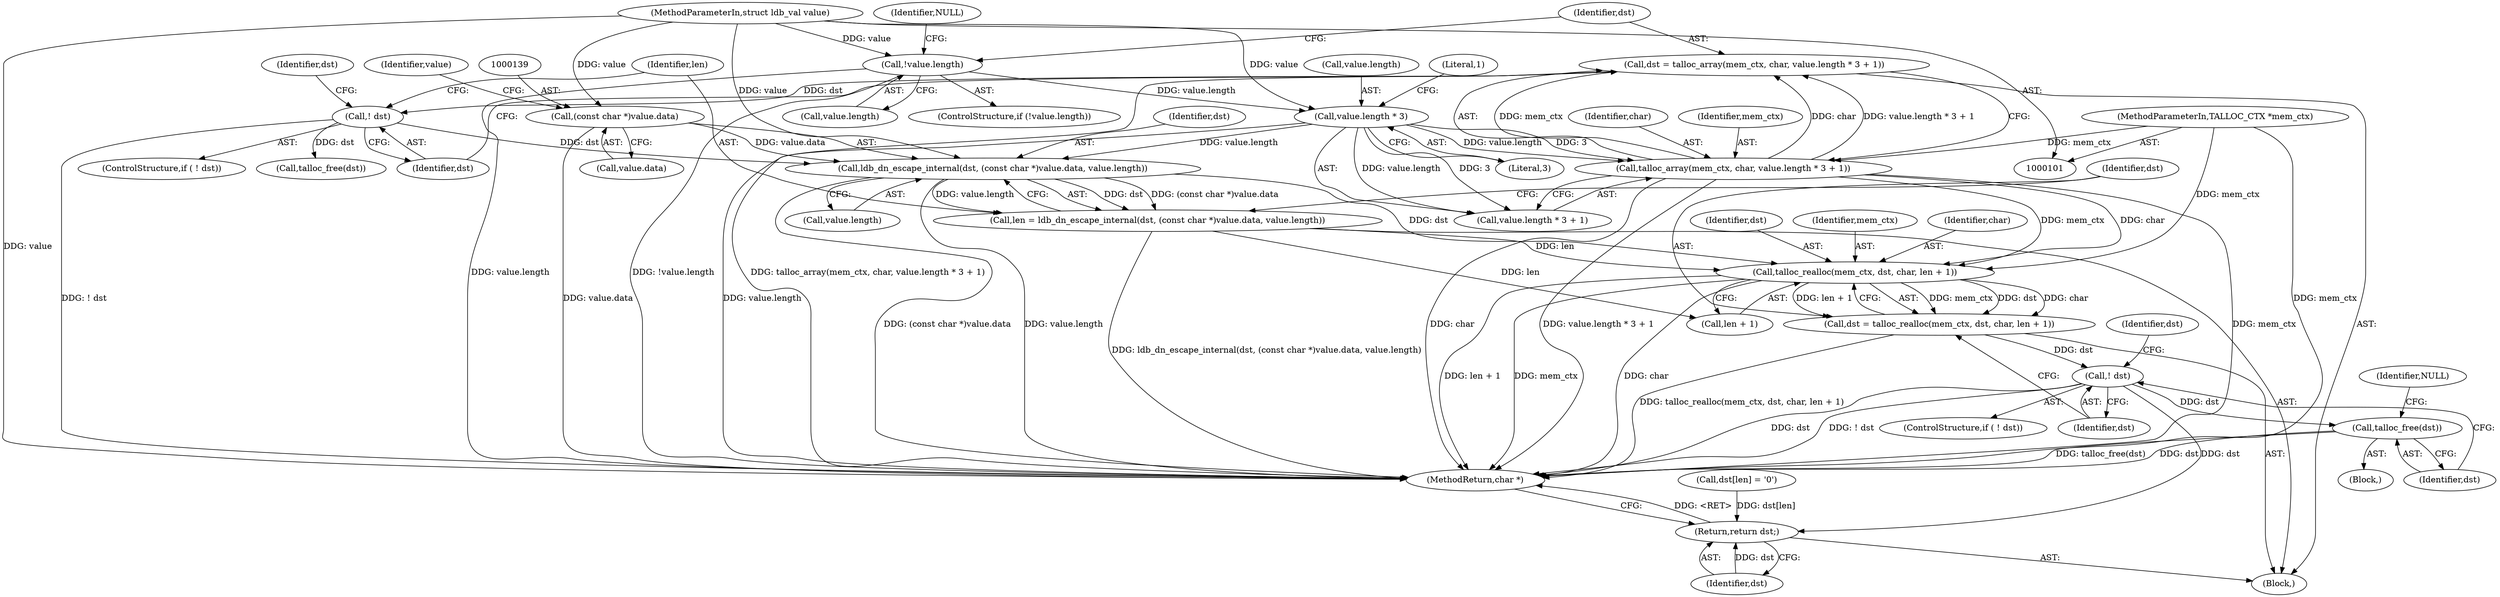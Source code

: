 digraph "0_samba_0454b95657846fcecf0f51b6f1194faac02518bd@API" {
"1000148" [label="(Call,talloc_realloc(mem_ctx, dst, char, len + 1))"];
"1000116" [label="(Call,talloc_array(mem_ctx, char, value.length * 3 + 1))"];
"1000102" [label="(MethodParameterIn,TALLOC_CTX *mem_ctx)"];
"1000120" [label="(Call,value.length * 3)"];
"1000108" [label="(Call,!value.length)"];
"1000103" [label="(MethodParameterIn,struct ldb_val value)"];
"1000136" [label="(Call,ldb_dn_escape_internal(dst, (const char *)value.data, value.length))"];
"1000127" [label="(Call,! dst)"];
"1000114" [label="(Call,dst = talloc_array(mem_ctx, char, value.length * 3 + 1))"];
"1000138" [label="(Call,(const char *)value.data)"];
"1000134" [label="(Call,len = ldb_dn_escape_internal(dst, (const char *)value.data, value.length))"];
"1000146" [label="(Call,dst = talloc_realloc(mem_ctx, dst, char, len + 1))"];
"1000156" [label="(Call,! dst)"];
"1000159" [label="(Call,talloc_free(dst))"];
"1000168" [label="(Return,return dst;)"];
"1000116" [label="(Call,talloc_array(mem_ctx, char, value.length * 3 + 1))"];
"1000143" [label="(Call,value.length)"];
"1000124" [label="(Literal,3)"];
"1000156" [label="(Call,! dst)"];
"1000114" [label="(Call,dst = talloc_array(mem_ctx, char, value.length * 3 + 1))"];
"1000137" [label="(Identifier,dst)"];
"1000128" [label="(Identifier,dst)"];
"1000168" [label="(Return,return dst;)"];
"1000150" [label="(Identifier,dst)"];
"1000134" [label="(Call,len = ldb_dn_escape_internal(dst, (const char *)value.data, value.length))"];
"1000118" [label="(Identifier,char)"];
"1000152" [label="(Call,len + 1)"];
"1000125" [label="(Literal,1)"];
"1000115" [label="(Identifier,dst)"];
"1000155" [label="(ControlStructure,if ( ! dst))"];
"1000119" [label="(Call,value.length * 3 + 1)"];
"1000159" [label="(Call,talloc_free(dst))"];
"1000120" [label="(Call,value.length * 3)"];
"1000140" [label="(Call,value.data)"];
"1000162" [label="(Identifier,NULL)"];
"1000138" [label="(Call,(const char *)value.data)"];
"1000157" [label="(Identifier,dst)"];
"1000108" [label="(Call,!value.length)"];
"1000127" [label="(Call,! dst)"];
"1000126" [label="(ControlStructure,if ( ! dst))"];
"1000130" [label="(Call,talloc_free(dst))"];
"1000144" [label="(Identifier,value)"];
"1000117" [label="(Identifier,mem_ctx)"];
"1000107" [label="(ControlStructure,if (!value.length))"];
"1000170" [label="(MethodReturn,char *)"];
"1000103" [label="(MethodParameterIn,struct ldb_val value)"];
"1000146" [label="(Call,dst = talloc_realloc(mem_ctx, dst, char, len + 1))"];
"1000121" [label="(Call,value.length)"];
"1000135" [label="(Identifier,len)"];
"1000158" [label="(Block,)"];
"1000148" [label="(Call,talloc_realloc(mem_ctx, dst, char, len + 1))"];
"1000149" [label="(Identifier,mem_ctx)"];
"1000102" [label="(MethodParameterIn,TALLOC_CTX *mem_ctx)"];
"1000113" [label="(Identifier,NULL)"];
"1000163" [label="(Call,dst[len] = '\0')"];
"1000109" [label="(Call,value.length)"];
"1000147" [label="(Identifier,dst)"];
"1000160" [label="(Identifier,dst)"];
"1000131" [label="(Identifier,dst)"];
"1000104" [label="(Block,)"];
"1000151" [label="(Identifier,char)"];
"1000169" [label="(Identifier,dst)"];
"1000165" [label="(Identifier,dst)"];
"1000136" [label="(Call,ldb_dn_escape_internal(dst, (const char *)value.data, value.length))"];
"1000148" -> "1000146"  [label="AST: "];
"1000148" -> "1000152"  [label="CFG: "];
"1000149" -> "1000148"  [label="AST: "];
"1000150" -> "1000148"  [label="AST: "];
"1000151" -> "1000148"  [label="AST: "];
"1000152" -> "1000148"  [label="AST: "];
"1000146" -> "1000148"  [label="CFG: "];
"1000148" -> "1000170"  [label="DDG: char"];
"1000148" -> "1000170"  [label="DDG: len + 1"];
"1000148" -> "1000170"  [label="DDG: mem_ctx"];
"1000148" -> "1000146"  [label="DDG: mem_ctx"];
"1000148" -> "1000146"  [label="DDG: dst"];
"1000148" -> "1000146"  [label="DDG: char"];
"1000148" -> "1000146"  [label="DDG: len + 1"];
"1000116" -> "1000148"  [label="DDG: mem_ctx"];
"1000116" -> "1000148"  [label="DDG: char"];
"1000102" -> "1000148"  [label="DDG: mem_ctx"];
"1000136" -> "1000148"  [label="DDG: dst"];
"1000134" -> "1000148"  [label="DDG: len"];
"1000116" -> "1000114"  [label="AST: "];
"1000116" -> "1000119"  [label="CFG: "];
"1000117" -> "1000116"  [label="AST: "];
"1000118" -> "1000116"  [label="AST: "];
"1000119" -> "1000116"  [label="AST: "];
"1000114" -> "1000116"  [label="CFG: "];
"1000116" -> "1000170"  [label="DDG: char"];
"1000116" -> "1000170"  [label="DDG: value.length * 3 + 1"];
"1000116" -> "1000170"  [label="DDG: mem_ctx"];
"1000116" -> "1000114"  [label="DDG: mem_ctx"];
"1000116" -> "1000114"  [label="DDG: char"];
"1000116" -> "1000114"  [label="DDG: value.length * 3 + 1"];
"1000102" -> "1000116"  [label="DDG: mem_ctx"];
"1000120" -> "1000116"  [label="DDG: value.length"];
"1000120" -> "1000116"  [label="DDG: 3"];
"1000102" -> "1000101"  [label="AST: "];
"1000102" -> "1000170"  [label="DDG: mem_ctx"];
"1000120" -> "1000119"  [label="AST: "];
"1000120" -> "1000124"  [label="CFG: "];
"1000121" -> "1000120"  [label="AST: "];
"1000124" -> "1000120"  [label="AST: "];
"1000125" -> "1000120"  [label="CFG: "];
"1000120" -> "1000170"  [label="DDG: value.length"];
"1000120" -> "1000119"  [label="DDG: value.length"];
"1000120" -> "1000119"  [label="DDG: 3"];
"1000108" -> "1000120"  [label="DDG: value.length"];
"1000103" -> "1000120"  [label="DDG: value"];
"1000120" -> "1000136"  [label="DDG: value.length"];
"1000108" -> "1000107"  [label="AST: "];
"1000108" -> "1000109"  [label="CFG: "];
"1000109" -> "1000108"  [label="AST: "];
"1000113" -> "1000108"  [label="CFG: "];
"1000115" -> "1000108"  [label="CFG: "];
"1000108" -> "1000170"  [label="DDG: !value.length"];
"1000108" -> "1000170"  [label="DDG: value.length"];
"1000103" -> "1000108"  [label="DDG: value"];
"1000103" -> "1000101"  [label="AST: "];
"1000103" -> "1000170"  [label="DDG: value"];
"1000103" -> "1000138"  [label="DDG: value"];
"1000103" -> "1000136"  [label="DDG: value"];
"1000136" -> "1000134"  [label="AST: "];
"1000136" -> "1000143"  [label="CFG: "];
"1000137" -> "1000136"  [label="AST: "];
"1000138" -> "1000136"  [label="AST: "];
"1000143" -> "1000136"  [label="AST: "];
"1000134" -> "1000136"  [label="CFG: "];
"1000136" -> "1000170"  [label="DDG: value.length"];
"1000136" -> "1000170"  [label="DDG: (const char *)value.data"];
"1000136" -> "1000134"  [label="DDG: dst"];
"1000136" -> "1000134"  [label="DDG: (const char *)value.data"];
"1000136" -> "1000134"  [label="DDG: value.length"];
"1000127" -> "1000136"  [label="DDG: dst"];
"1000138" -> "1000136"  [label="DDG: value.data"];
"1000127" -> "1000126"  [label="AST: "];
"1000127" -> "1000128"  [label="CFG: "];
"1000128" -> "1000127"  [label="AST: "];
"1000131" -> "1000127"  [label="CFG: "];
"1000135" -> "1000127"  [label="CFG: "];
"1000127" -> "1000170"  [label="DDG: ! dst"];
"1000114" -> "1000127"  [label="DDG: dst"];
"1000127" -> "1000130"  [label="DDG: dst"];
"1000114" -> "1000104"  [label="AST: "];
"1000115" -> "1000114"  [label="AST: "];
"1000128" -> "1000114"  [label="CFG: "];
"1000114" -> "1000170"  [label="DDG: talloc_array(mem_ctx, char, value.length * 3 + 1)"];
"1000138" -> "1000140"  [label="CFG: "];
"1000139" -> "1000138"  [label="AST: "];
"1000140" -> "1000138"  [label="AST: "];
"1000144" -> "1000138"  [label="CFG: "];
"1000138" -> "1000170"  [label="DDG: value.data"];
"1000134" -> "1000104"  [label="AST: "];
"1000135" -> "1000134"  [label="AST: "];
"1000147" -> "1000134"  [label="CFG: "];
"1000134" -> "1000170"  [label="DDG: ldb_dn_escape_internal(dst, (const char *)value.data, value.length)"];
"1000134" -> "1000152"  [label="DDG: len"];
"1000146" -> "1000104"  [label="AST: "];
"1000147" -> "1000146"  [label="AST: "];
"1000157" -> "1000146"  [label="CFG: "];
"1000146" -> "1000170"  [label="DDG: talloc_realloc(mem_ctx, dst, char, len + 1)"];
"1000146" -> "1000156"  [label="DDG: dst"];
"1000156" -> "1000155"  [label="AST: "];
"1000156" -> "1000157"  [label="CFG: "];
"1000157" -> "1000156"  [label="AST: "];
"1000160" -> "1000156"  [label="CFG: "];
"1000165" -> "1000156"  [label="CFG: "];
"1000156" -> "1000170"  [label="DDG: dst"];
"1000156" -> "1000170"  [label="DDG: ! dst"];
"1000156" -> "1000159"  [label="DDG: dst"];
"1000156" -> "1000168"  [label="DDG: dst"];
"1000159" -> "1000158"  [label="AST: "];
"1000159" -> "1000160"  [label="CFG: "];
"1000160" -> "1000159"  [label="AST: "];
"1000162" -> "1000159"  [label="CFG: "];
"1000159" -> "1000170"  [label="DDG: talloc_free(dst)"];
"1000159" -> "1000170"  [label="DDG: dst"];
"1000168" -> "1000104"  [label="AST: "];
"1000168" -> "1000169"  [label="CFG: "];
"1000169" -> "1000168"  [label="AST: "];
"1000170" -> "1000168"  [label="CFG: "];
"1000168" -> "1000170"  [label="DDG: <RET>"];
"1000169" -> "1000168"  [label="DDG: dst"];
"1000163" -> "1000168"  [label="DDG: dst[len]"];
}
